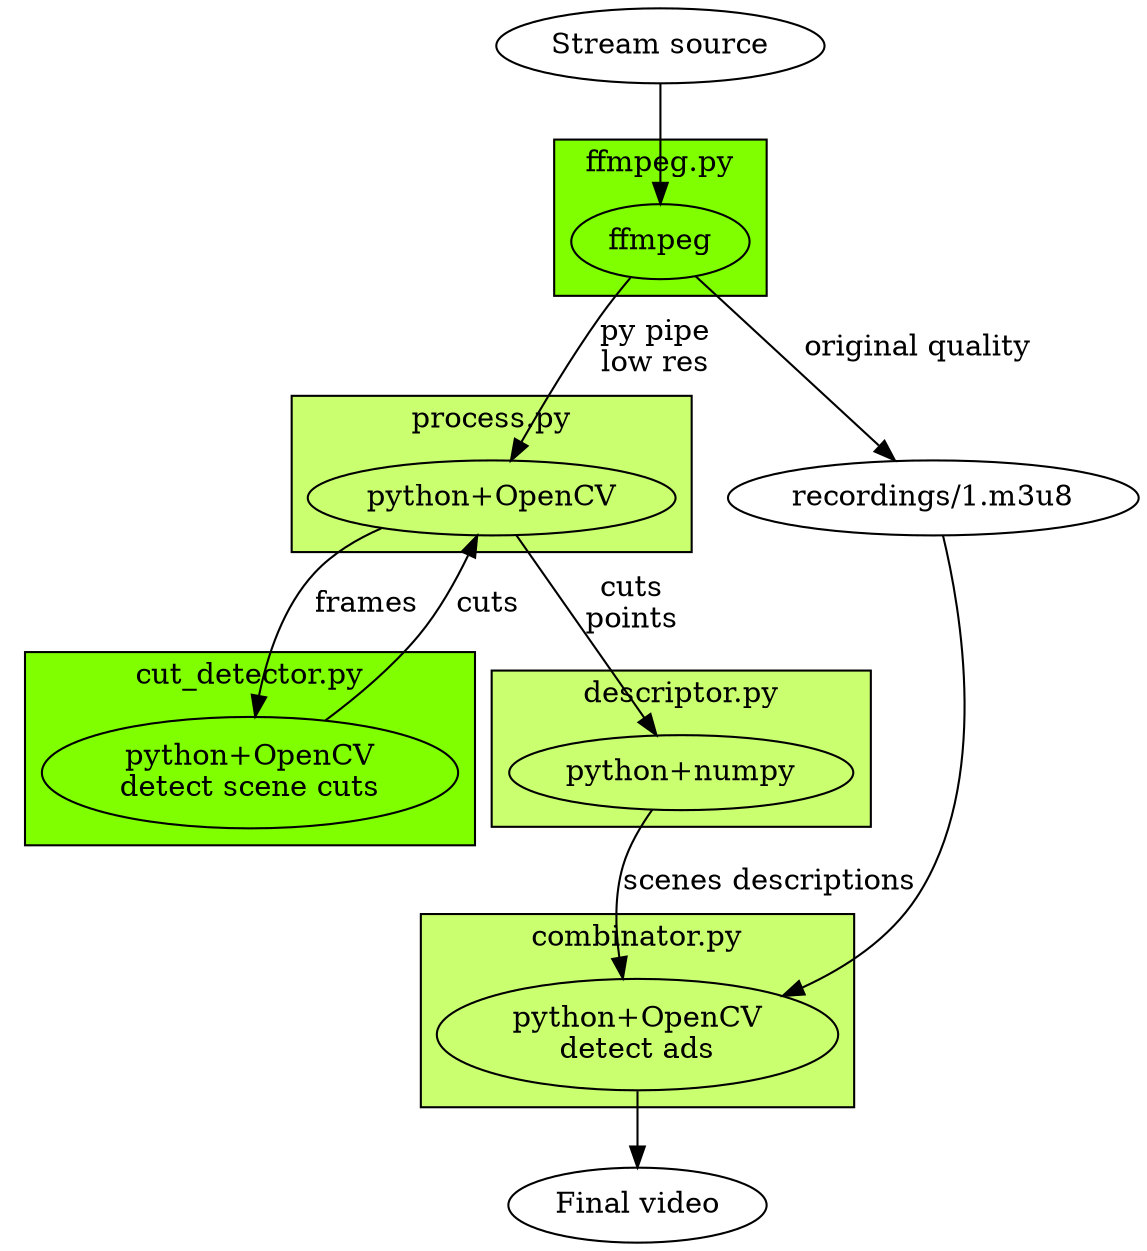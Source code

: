 digraph G {
	subgraph cluster_0 {
		a0[label="ffmpeg"];
		label = "ffmpeg.py";
		bgcolor = "chartreuse";
	}
	subgraph cluster_1 {
		b0[label="python+OpenCV"];
		label = "process.py";
		bgcolor = "darkolivegreen1";
	}
	subgraph cluster_2 {
		f0[label="python+OpenCV\ndetect scene cuts"];
		label = "cut_detector.py";
		bgcolor = "chartreuse";
	}
	subgraph cluster_4 {
		e0[label="python+OpenCV\ndetect ads"];
		label = "combinator.py";
		bgcolor = "darkolivegreen1";
	}
	subgraph cluster_5 {
		c0[label="python+numpy"];
		label = "descriptor.py";
		bgcolor = "darkolivegreen1";
	}

	ss[label="Stream source"]
	ss -> a0;
	a0 -> b0[label="py pipe\nlow res"];
	a0 -> d3[label="original quality"];
	d3 -> e0;
	c0 -> e0[label="scenes descriptions"];
	b0 -> f0[label="frames"];
	f0 -> b0[label="cuts"];
	b0 -> c0[label="cuts\npoints"]
	d3[label="recordings/1.m3u8"];
	fv[label="Final video"];
	e0 -> fv;
}